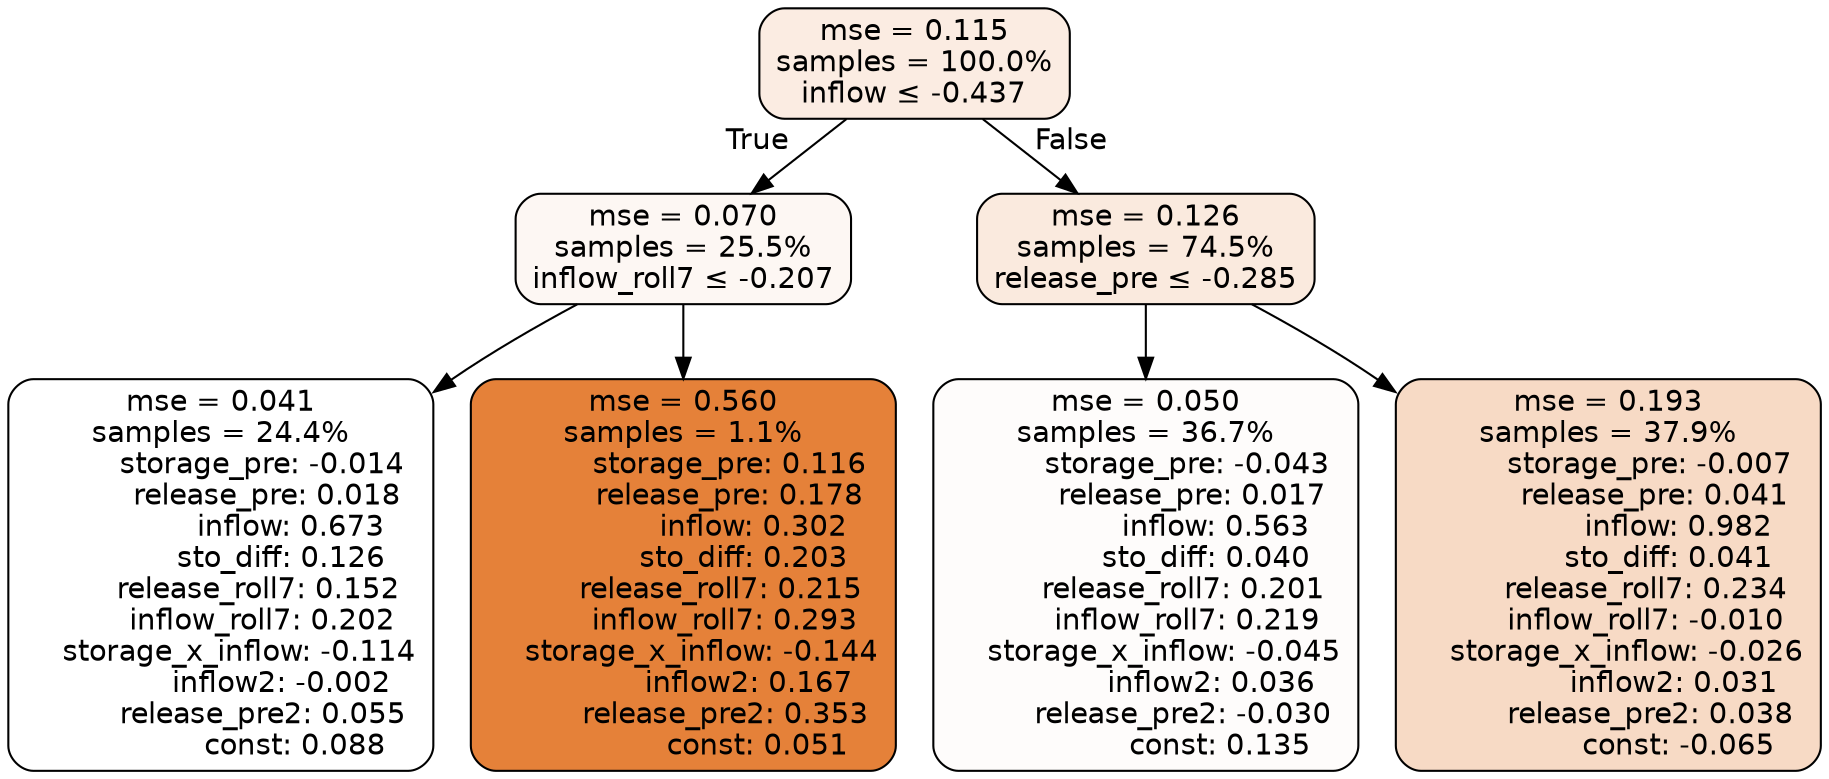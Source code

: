 digraph tree {
bgcolor="transparent"
node [shape=rectangle, style="filled, rounded", color="black", fontname=helvetica] ;
edge [fontname=helvetica] ;
	"0" [label="mse = 0.115
samples = 100.0%
inflow &le; -0.437", fillcolor="#fbece2"]
	"1" [label="mse = 0.070
samples = 25.5%
inflow_roll7 &le; -0.207", fillcolor="#fdf7f3"]
	"2" [label="mse = 0.041
samples = 24.4%
         storage_pre: -0.014
          release_pre: 0.018
               inflow: 0.673
             sto_diff: 0.126
        release_roll7: 0.152
         inflow_roll7: 0.202
    storage_x_inflow: -0.114
             inflow2: -0.002
         release_pre2: 0.055
                const: 0.088", fillcolor="#ffffff"]
	"3" [label="mse = 0.560
samples = 1.1%
          storage_pre: 0.116
          release_pre: 0.178
               inflow: 0.302
             sto_diff: 0.203
        release_roll7: 0.215
         inflow_roll7: 0.293
    storage_x_inflow: -0.144
              inflow2: 0.167
         release_pre2: 0.353
                const: 0.051", fillcolor="#e58139"]
	"4" [label="mse = 0.126
samples = 74.5%
release_pre &le; -0.285", fillcolor="#faeade"]
	"5" [label="mse = 0.050
samples = 36.7%
         storage_pre: -0.043
          release_pre: 0.017
               inflow: 0.563
             sto_diff: 0.040
        release_roll7: 0.201
         inflow_roll7: 0.219
    storage_x_inflow: -0.045
              inflow2: 0.036
        release_pre2: -0.030
                const: 0.135", fillcolor="#fefcfb"]
	"6" [label="mse = 0.193
samples = 37.9%
         storage_pre: -0.007
          release_pre: 0.041
               inflow: 0.982
             sto_diff: 0.041
        release_roll7: 0.234
        inflow_roll7: -0.010
    storage_x_inflow: -0.026
              inflow2: 0.031
         release_pre2: 0.038
               const: -0.065", fillcolor="#f7dac5"]

	"0" -> "1" [labeldistance=2.5, labelangle=45, headlabel="True"]
	"1" -> "2"
	"1" -> "3"
	"0" -> "4" [labeldistance=2.5, labelangle=-45, headlabel="False"]
	"4" -> "5"
	"4" -> "6"
}
